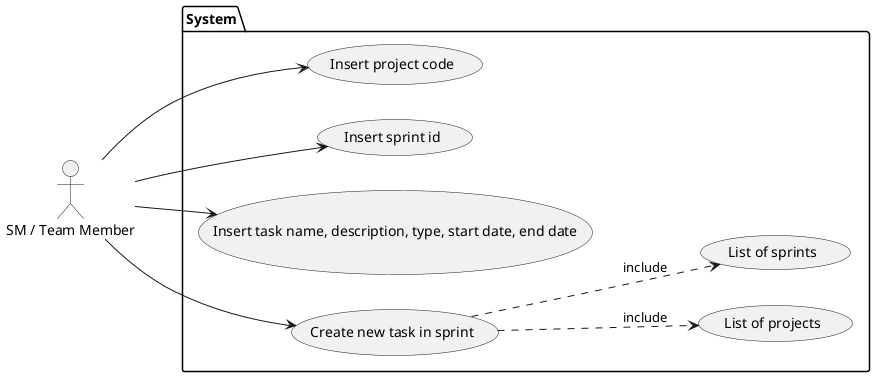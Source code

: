 @startuml
'https://plantuml.com/use-case-diagram

left to right direction
:SM / Team Member: as User
package System{
    usecase "Insert project code" as US1
    usecase "Insert sprint id" as US2
    usecase "Insert task name, description, type, start date, end date" as US3
    usecase "Create new task in sprint" as US4
    usecase "List of projects" as US5
    usecase "List of sprints" as US6
}
User --> US1
User --> US2
User --> US3
User --> US4
US4 ..> US5 : include
US4 ..> US6 : include



@enduml
